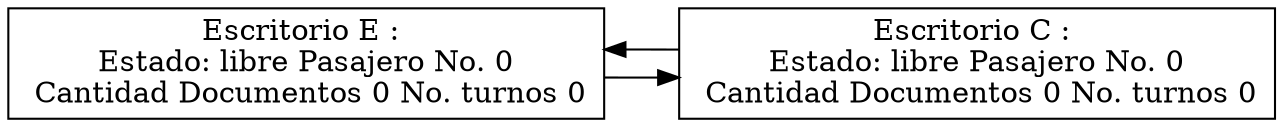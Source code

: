 digraph listadoble {
rankdir=LR; 

node [shape = box];

nodo581931590[label="Escritorio E : 
Estado: libre Pasajero No. 0
 Cantidad Documentos 0 No. turnos 0"];
nodo581931590->nodo1638881959;
nodo1638881959->nodo581931590;
nodo1638881959[label="Escritorio C : 
Estado: libre Pasajero No. 0
 Cantidad Documentos 0 No. turnos 0"];

}
